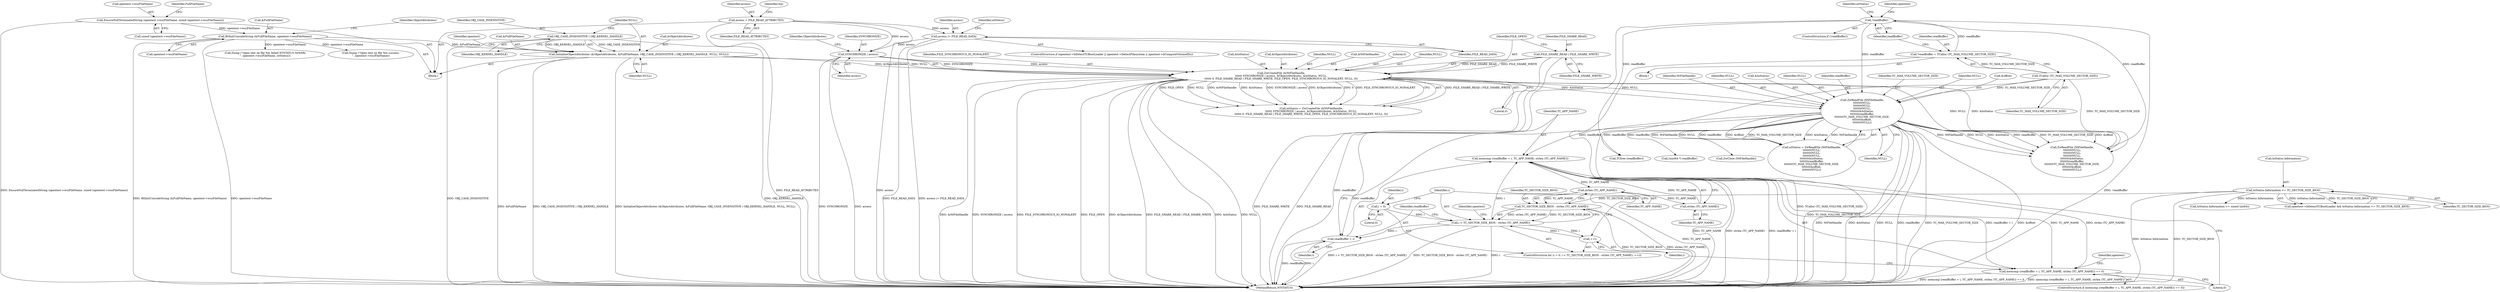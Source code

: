 digraph "0_VeraCrypt_f30f9339c9a0b9bbcc6f5ad38804af39db1f479e@API" {
"1000551" [label="(Call,memcmp (readBuffer + i, TC_APP_NAME, strlen (TC_APP_NAME)))"];
"1000508" [label="(Call,ZwReadFile (NtFileHandle,\n\t\t\t\t\t\t\t\tNULL,\n\t\t\t\t\t\t\t\tNULL,\n\t\t\t\t\t\t\t\tNULL,\n\t\t\t\t\t\t\t\t&IoStatus,\n\t\t\t\t\t\t\t\treadBuffer,\n\t\t\t\t\t\t\t\tTC_MAX_VOLUME_SECTOR_SIZE,\n\t\t\t\t\t\t\t\t&offset,\n\t\t\t\t\t\t\t\tNULL))"];
"1000414" [label="(Call,ZwCreateFile (&NtFileHandle,\n\t\t\t\t\t\t SYNCHRONIZE | access, &ObjectAttributes, &IoStatus, NULL,\n\t\t\t\t\t\t 0, FILE_SHARE_READ | FILE_SHARE_WRITE, FILE_OPEN, FILE_SYNCHRONOUS_IO_NONALERT, NULL, 0))"];
"1000417" [label="(Call,SYNCHRONIZE | access)"];
"1000409" [label="(Call,access |= FILE_READ_DATA)"];
"1000362" [label="(Call,access = FILE_READ_ATTRIBUTES)"];
"1000387" [label="(Call,InitializeObjectAttributes (&ObjectAttributes, &FullFileName, OBJ_CASE_INSENSITIVE | OBJ_KERNEL_HANDLE, NULL, NULL))"];
"1000381" [label="(Call,RtlInitUnicodeString (&FullFileName, opentest->wszFileName))"];
"1000373" [label="(Call,EnsureNullTerminatedString (opentest->wszFileName, sizeof (opentest->wszFileName)))"];
"1000392" [label="(Call,OBJ_CASE_INSENSITIVE | OBJ_KERNEL_HANDLE)"];
"1000426" [label="(Call,FILE_SHARE_READ | FILE_SHARE_WRITE)"];
"1000484" [label="(Call,!readBuffer)"];
"1000479" [label="(Call,*readBuffer = TCalloc (TC_MAX_VOLUME_SECTOR_SIZE))"];
"1000481" [label="(Call,TCalloc (TC_MAX_VOLUME_SECTOR_SIZE))"];
"1000540" [label="(Call,i < TC_SECTOR_SIZE_BIOS - strlen (TC_APP_NAME))"];
"1000546" [label="(Call,++i)"];
"1000537" [label="(Call,i = 0)"];
"1000542" [label="(Call,TC_SECTOR_SIZE_BIOS - strlen (TC_APP_NAME))"];
"1000530" [label="(Call,IoStatus.Information >= TC_SECTOR_SIZE_BIOS)"];
"1000544" [label="(Call,strlen (TC_APP_NAME))"];
"1000551" [label="(Call,memcmp (readBuffer + i, TC_APP_NAME, strlen (TC_APP_NAME)))"];
"1000556" [label="(Call,strlen (TC_APP_NAME))"];
"1000550" [label="(Call,memcmp (readBuffer + i, TC_APP_NAME, strlen (TC_APP_NAME)) == 0)"];
"1000552" [label="(Call,readBuffer + i)"];
"1000539" [label="(Literal,0)"];
"1000516" [label="(Identifier,TC_MAX_VOLUME_SECTOR_SIZE)"];
"1000660" [label="(Call,ZwReadFile (NtFileHandle,\n\t\t\t\t\t\t\t\tNULL,\n\t\t\t\t\t\t\t\tNULL,\n\t\t\t\t\t\t\t\tNULL,\n\t\t\t\t\t\t\t\t&IoStatus,\n\t\t\t\t\t\t\t\treadBuffer,\n\t\t\t\t\t\t\t\tTC_MAX_VOLUME_SECTOR_SIZE,\n\t\t\t\t\t\t\t\t&offset,\n\t\t\t\t\t\t\t\tNULL))"];
"1000417" [label="(Call,SYNCHRONIZE | access)"];
"1000413" [label="(Identifier,ntStatus)"];
"1000419" [label="(Identifier,access)"];
"1000422" [label="(Call,&IoStatus)"];
"1000569" [label="(Identifier,opentest)"];
"1000382" [label="(Call,&FullFileName)"];
"1000364" [label="(Identifier,FILE_READ_ATTRIBUTES)"];
"1000374" [label="(Call,opentest->wszFileName)"];
"1000428" [label="(Identifier,FILE_SHARE_WRITE)"];
"1000702" [label="(Call,Dump (\"Open test on file %ls failed NTSTATUS 0x%08x\n\", opentest->wszFileName, ntStatus))"];
"1000420" [label="(Call,&ObjectAttributes)"];
"1000410" [label="(Identifier,access)"];
"1000373" [label="(Call,EnsureNullTerminatedString (opentest->wszFileName, sizeof (opentest->wszFileName)))"];
"1000512" [label="(Identifier,NULL)"];
"1000517" [label="(Call,&offset)"];
"1000362" [label="(Call,access = FILE_READ_ATTRIBUTES)"];
"1000581" [label="(Call,(uint64 *) readBuffer)"];
"1000488" [label="(Identifier,ntStatus)"];
"1000546" [label="(Call,++i)"];
"1000431" [label="(Identifier,NULL)"];
"1000571" [label="(Call,IoStatus.Information >= sizeof (int64))"];
"1000483" [label="(ControlStructure,if (!readBuffer))"];
"1000551" [label="(Call,memcmp (readBuffer + i, TC_APP_NAME, strlen (TC_APP_NAME)))"];
"1000421" [label="(Identifier,ObjectAttributes)"];
"1000540" [label="(Call,i < TC_SECTOR_SIZE_BIOS - strlen (TC_APP_NAME))"];
"1000554" [label="(Identifier,i)"];
"1000418" [label="(Identifier,SYNCHRONIZE)"];
"1000508" [label="(Call,ZwReadFile (NtFileHandle,\n\t\t\t\t\t\t\t\tNULL,\n\t\t\t\t\t\t\t\tNULL,\n\t\t\t\t\t\t\t\tNULL,\n\t\t\t\t\t\t\t\t&IoStatus,\n\t\t\t\t\t\t\t\treadBuffer,\n\t\t\t\t\t\t\t\tTC_MAX_VOLUME_SECTOR_SIZE,\n\t\t\t\t\t\t\t\t&offset,\n\t\t\t\t\t\t\t\tNULL))"];
"1000393" [label="(Identifier,OBJ_CASE_INSENSITIVE)"];
"1000693" [label="(Call,ZwClose (NtFileHandle))"];
"1000526" [label="(Call,opentest->bDetectTCBootLoader && IoStatus.Information >= TC_SECTOR_SIZE_BIOS)"];
"1000383" [label="(Identifier,FullFileName)"];
"1000506" [label="(Call,ntStatus = ZwReadFile (NtFileHandle,\n\t\t\t\t\t\t\t\tNULL,\n\t\t\t\t\t\t\t\tNULL,\n\t\t\t\t\t\t\t\tNULL,\n\t\t\t\t\t\t\t\t&IoStatus,\n\t\t\t\t\t\t\t\treadBuffer,\n\t\t\t\t\t\t\t\tTC_MAX_VOLUME_SECTOR_SIZE,\n\t\t\t\t\t\t\t\t&offset,\n\t\t\t\t\t\t\t\tNULL))"];
"1000485" [label="(Identifier,readBuffer)"];
"1000388" [label="(Call,&ObjectAttributes)"];
"1000415" [label="(Call,&NtFileHandle)"];
"1000480" [label="(Identifier,readBuffer)"];
"1000536" [label="(ControlStructure,for (i = 0; i < TC_SECTOR_SIZE_BIOS - strlen (TC_APP_NAME); ++i))"];
"1000537" [label="(Call,i = 0)"];
"1000557" [label="(Identifier,TC_APP_NAME)"];
"1000477" [label="(Block,)"];
"1000411" [label="(Identifier,FILE_READ_DATA)"];
"1000394" [label="(Identifier,OBJ_KERNEL_HANDLE)"];
"1000387" [label="(Call,InitializeObjectAttributes (&ObjectAttributes, &FullFileName, OBJ_CASE_INSENSITIVE | OBJ_KERNEL_HANDLE, NULL, NULL))"];
"1000363" [label="(Identifier,access)"];
"1000377" [label="(Call,sizeof (opentest->wszFileName))"];
"1000484" [label="(Call,!readBuffer)"];
"1000429" [label="(Identifier,FILE_OPEN)"];
"1000368" [label="(Identifier,Irp)"];
"1000427" [label="(Identifier,FILE_SHARE_READ)"];
"1000530" [label="(Call,IoStatus.Information >= TC_SECTOR_SIZE_BIOS)"];
"1000414" [label="(Call,ZwCreateFile (&NtFileHandle,\n\t\t\t\t\t\t SYNCHRONIZE | access, &ObjectAttributes, &IoStatus, NULL,\n\t\t\t\t\t\t 0, FILE_SHARE_READ | FILE_SHARE_WRITE, FILE_OPEN, FILE_SYNCHRONOUS_IO_NONALERT, NULL, 0))"];
"1000562" [label="(Identifier,opentest)"];
"1000555" [label="(Identifier,TC_APP_NAME)"];
"1000542" [label="(Call,TC_SECTOR_SIZE_BIOS - strlen (TC_APP_NAME))"];
"1000543" [label="(Identifier,TC_SECTOR_SIZE_BIOS)"];
"1000400" [label="(Identifier,opentest)"];
"1000549" [label="(ControlStructure,if (memcmp (readBuffer + i, TC_APP_NAME, strlen (TC_APP_NAME)) == 0))"];
"1000531" [label="(Call,IoStatus.Information)"];
"1000425" [label="(Literal,0)"];
"1000381" [label="(Call,RtlInitUnicodeString (&FullFileName, opentest->wszFileName))"];
"1000509" [label="(Identifier,NtFileHandle)"];
"1000395" [label="(Identifier,NULL)"];
"1000511" [label="(Identifier,NULL)"];
"1000481" [label="(Call,TCalloc (TC_MAX_VOLUME_SECTOR_SIZE))"];
"1000519" [label="(Identifier,NULL)"];
"1000552" [label="(Call,readBuffer + i)"];
"1000544" [label="(Call,strlen (TC_APP_NAME))"];
"1000432" [label="(Literal,0)"];
"1000397" [label="(ControlStructure,if (opentest->bDetectTCBootLoader || opentest->DetectFilesystem || opentest->bComputeVolumeIDs))"];
"1000538" [label="(Identifier,i)"];
"1000695" [label="(Call,Dump (\"Open test on file %ls success.\n\", opentest->wszFileName))"];
"1000482" [label="(Identifier,TC_MAX_VOLUME_SECTOR_SIZE)"];
"1000479" [label="(Call,*readBuffer = TCalloc (TC_MAX_VOLUME_SECTOR_SIZE))"];
"1000513" [label="(Call,&IoStatus)"];
"1000534" [label="(Identifier,TC_SECTOR_SIZE_BIOS)"];
"1000389" [label="(Identifier,ObjectAttributes)"];
"1000495" [label="(Identifier,opentest)"];
"1000547" [label="(Identifier,i)"];
"1000556" [label="(Call,strlen (TC_APP_NAME))"];
"1000510" [label="(Identifier,NULL)"];
"1000558" [label="(Literal,0)"];
"1000515" [label="(Identifier,readBuffer)"];
"1000550" [label="(Call,memcmp (readBuffer + i, TC_APP_NAME, strlen (TC_APP_NAME)) == 0)"];
"1000691" [label="(Call,TCfree (readBuffer))"];
"1000553" [label="(Identifier,readBuffer)"];
"1003125" [label="(MethodReturn,NTSTATUS)"];
"1000424" [label="(Identifier,NULL)"];
"1000384" [label="(Call,opentest->wszFileName)"];
"1000396" [label="(Identifier,NULL)"];
"1000390" [label="(Call,&FullFileName)"];
"1000426" [label="(Call,FILE_SHARE_READ | FILE_SHARE_WRITE)"];
"1000430" [label="(Identifier,FILE_SYNCHRONOUS_IO_NONALERT)"];
"1000545" [label="(Identifier,TC_APP_NAME)"];
"1000541" [label="(Identifier,i)"];
"1000409" [label="(Call,access |= FILE_READ_DATA)"];
"1000345" [label="(Block,)"];
"1000392" [label="(Call,OBJ_CASE_INSENSITIVE | OBJ_KERNEL_HANDLE)"];
"1000412" [label="(Call,ntStatus = ZwCreateFile (&NtFileHandle,\n\t\t\t\t\t\t SYNCHRONIZE | access, &ObjectAttributes, &IoStatus, NULL,\n\t\t\t\t\t\t 0, FILE_SHARE_READ | FILE_SHARE_WRITE, FILE_OPEN, FILE_SYNCHRONOUS_IO_NONALERT, NULL, 0))"];
"1000551" -> "1000550"  [label="AST: "];
"1000551" -> "1000556"  [label="CFG: "];
"1000552" -> "1000551"  [label="AST: "];
"1000555" -> "1000551"  [label="AST: "];
"1000556" -> "1000551"  [label="AST: "];
"1000558" -> "1000551"  [label="CFG: "];
"1000551" -> "1003125"  [label="DDG: TC_APP_NAME"];
"1000551" -> "1003125"  [label="DDG: strlen (TC_APP_NAME)"];
"1000551" -> "1003125"  [label="DDG: readBuffer + i"];
"1000551" -> "1000544"  [label="DDG: TC_APP_NAME"];
"1000551" -> "1000550"  [label="DDG: readBuffer + i"];
"1000551" -> "1000550"  [label="DDG: TC_APP_NAME"];
"1000551" -> "1000550"  [label="DDG: strlen (TC_APP_NAME)"];
"1000508" -> "1000551"  [label="DDG: readBuffer"];
"1000540" -> "1000551"  [label="DDG: i"];
"1000556" -> "1000551"  [label="DDG: TC_APP_NAME"];
"1000508" -> "1000506"  [label="AST: "];
"1000508" -> "1000519"  [label="CFG: "];
"1000509" -> "1000508"  [label="AST: "];
"1000510" -> "1000508"  [label="AST: "];
"1000511" -> "1000508"  [label="AST: "];
"1000512" -> "1000508"  [label="AST: "];
"1000513" -> "1000508"  [label="AST: "];
"1000515" -> "1000508"  [label="AST: "];
"1000516" -> "1000508"  [label="AST: "];
"1000517" -> "1000508"  [label="AST: "];
"1000519" -> "1000508"  [label="AST: "];
"1000506" -> "1000508"  [label="CFG: "];
"1000508" -> "1003125"  [label="DDG: NtFileHandle"];
"1000508" -> "1003125"  [label="DDG: &IoStatus"];
"1000508" -> "1003125"  [label="DDG: NULL"];
"1000508" -> "1003125"  [label="DDG: readBuffer"];
"1000508" -> "1003125"  [label="DDG: TC_MAX_VOLUME_SECTOR_SIZE"];
"1000508" -> "1003125"  [label="DDG: &offset"];
"1000508" -> "1000506"  [label="DDG: NULL"];
"1000508" -> "1000506"  [label="DDG: readBuffer"];
"1000508" -> "1000506"  [label="DDG: &offset"];
"1000508" -> "1000506"  [label="DDG: TC_MAX_VOLUME_SECTOR_SIZE"];
"1000508" -> "1000506"  [label="DDG: &IoStatus"];
"1000508" -> "1000506"  [label="DDG: NtFileHandle"];
"1000414" -> "1000508"  [label="DDG: NULL"];
"1000414" -> "1000508"  [label="DDG: &IoStatus"];
"1000484" -> "1000508"  [label="DDG: readBuffer"];
"1000481" -> "1000508"  [label="DDG: TC_MAX_VOLUME_SECTOR_SIZE"];
"1000508" -> "1000552"  [label="DDG: readBuffer"];
"1000508" -> "1000581"  [label="DDG: readBuffer"];
"1000508" -> "1000660"  [label="DDG: NtFileHandle"];
"1000508" -> "1000660"  [label="DDG: NULL"];
"1000508" -> "1000660"  [label="DDG: &IoStatus"];
"1000508" -> "1000660"  [label="DDG: readBuffer"];
"1000508" -> "1000660"  [label="DDG: TC_MAX_VOLUME_SECTOR_SIZE"];
"1000508" -> "1000660"  [label="DDG: &offset"];
"1000508" -> "1000691"  [label="DDG: readBuffer"];
"1000508" -> "1000693"  [label="DDG: NtFileHandle"];
"1000414" -> "1000412"  [label="AST: "];
"1000414" -> "1000432"  [label="CFG: "];
"1000415" -> "1000414"  [label="AST: "];
"1000417" -> "1000414"  [label="AST: "];
"1000420" -> "1000414"  [label="AST: "];
"1000422" -> "1000414"  [label="AST: "];
"1000424" -> "1000414"  [label="AST: "];
"1000425" -> "1000414"  [label="AST: "];
"1000426" -> "1000414"  [label="AST: "];
"1000429" -> "1000414"  [label="AST: "];
"1000430" -> "1000414"  [label="AST: "];
"1000431" -> "1000414"  [label="AST: "];
"1000432" -> "1000414"  [label="AST: "];
"1000412" -> "1000414"  [label="CFG: "];
"1000414" -> "1003125"  [label="DDG: &ObjectAttributes"];
"1000414" -> "1003125"  [label="DDG: FILE_SHARE_READ | FILE_SHARE_WRITE"];
"1000414" -> "1003125"  [label="DDG: &IoStatus"];
"1000414" -> "1003125"  [label="DDG: NULL"];
"1000414" -> "1003125"  [label="DDG: &NtFileHandle"];
"1000414" -> "1003125"  [label="DDG: SYNCHRONIZE | access"];
"1000414" -> "1003125"  [label="DDG: FILE_SYNCHRONOUS_IO_NONALERT"];
"1000414" -> "1003125"  [label="DDG: FILE_OPEN"];
"1000414" -> "1000412"  [label="DDG: FILE_SHARE_READ | FILE_SHARE_WRITE"];
"1000414" -> "1000412"  [label="DDG: FILE_OPEN"];
"1000414" -> "1000412"  [label="DDG: NULL"];
"1000414" -> "1000412"  [label="DDG: &NtFileHandle"];
"1000414" -> "1000412"  [label="DDG: &IoStatus"];
"1000414" -> "1000412"  [label="DDG: SYNCHRONIZE | access"];
"1000414" -> "1000412"  [label="DDG: &ObjectAttributes"];
"1000414" -> "1000412"  [label="DDG: 0"];
"1000414" -> "1000412"  [label="DDG: FILE_SYNCHRONOUS_IO_NONALERT"];
"1000417" -> "1000414"  [label="DDG: SYNCHRONIZE"];
"1000417" -> "1000414"  [label="DDG: access"];
"1000387" -> "1000414"  [label="DDG: &ObjectAttributes"];
"1000387" -> "1000414"  [label="DDG: NULL"];
"1000426" -> "1000414"  [label="DDG: FILE_SHARE_READ"];
"1000426" -> "1000414"  [label="DDG: FILE_SHARE_WRITE"];
"1000414" -> "1000660"  [label="DDG: NULL"];
"1000414" -> "1000660"  [label="DDG: &IoStatus"];
"1000417" -> "1000419"  [label="CFG: "];
"1000418" -> "1000417"  [label="AST: "];
"1000419" -> "1000417"  [label="AST: "];
"1000421" -> "1000417"  [label="CFG: "];
"1000417" -> "1003125"  [label="DDG: SYNCHRONIZE"];
"1000417" -> "1003125"  [label="DDG: access"];
"1000409" -> "1000417"  [label="DDG: access"];
"1000362" -> "1000417"  [label="DDG: access"];
"1000409" -> "1000397"  [label="AST: "];
"1000409" -> "1000411"  [label="CFG: "];
"1000410" -> "1000409"  [label="AST: "];
"1000411" -> "1000409"  [label="AST: "];
"1000413" -> "1000409"  [label="CFG: "];
"1000409" -> "1003125"  [label="DDG: FILE_READ_DATA"];
"1000409" -> "1003125"  [label="DDG: access |= FILE_READ_DATA"];
"1000362" -> "1000409"  [label="DDG: access"];
"1000362" -> "1000345"  [label="AST: "];
"1000362" -> "1000364"  [label="CFG: "];
"1000363" -> "1000362"  [label="AST: "];
"1000364" -> "1000362"  [label="AST: "];
"1000368" -> "1000362"  [label="CFG: "];
"1000362" -> "1003125"  [label="DDG: FILE_READ_ATTRIBUTES"];
"1000362" -> "1003125"  [label="DDG: access"];
"1000387" -> "1000345"  [label="AST: "];
"1000387" -> "1000396"  [label="CFG: "];
"1000388" -> "1000387"  [label="AST: "];
"1000390" -> "1000387"  [label="AST: "];
"1000392" -> "1000387"  [label="AST: "];
"1000395" -> "1000387"  [label="AST: "];
"1000396" -> "1000387"  [label="AST: "];
"1000400" -> "1000387"  [label="CFG: "];
"1000387" -> "1003125"  [label="DDG: OBJ_CASE_INSENSITIVE | OBJ_KERNEL_HANDLE"];
"1000387" -> "1003125"  [label="DDG: InitializeObjectAttributes (&ObjectAttributes, &FullFileName, OBJ_CASE_INSENSITIVE | OBJ_KERNEL_HANDLE, NULL, NULL)"];
"1000387" -> "1003125"  [label="DDG: &FullFileName"];
"1000381" -> "1000387"  [label="DDG: &FullFileName"];
"1000392" -> "1000387"  [label="DDG: OBJ_CASE_INSENSITIVE"];
"1000392" -> "1000387"  [label="DDG: OBJ_KERNEL_HANDLE"];
"1000381" -> "1000345"  [label="AST: "];
"1000381" -> "1000384"  [label="CFG: "];
"1000382" -> "1000381"  [label="AST: "];
"1000384" -> "1000381"  [label="AST: "];
"1000389" -> "1000381"  [label="CFG: "];
"1000381" -> "1003125"  [label="DDG: opentest->wszFileName"];
"1000381" -> "1003125"  [label="DDG: RtlInitUnicodeString (&FullFileName, opentest->wszFileName)"];
"1000373" -> "1000381"  [label="DDG: opentest->wszFileName"];
"1000381" -> "1000695"  [label="DDG: opentest->wszFileName"];
"1000381" -> "1000702"  [label="DDG: opentest->wszFileName"];
"1000373" -> "1000345"  [label="AST: "];
"1000373" -> "1000377"  [label="CFG: "];
"1000374" -> "1000373"  [label="AST: "];
"1000377" -> "1000373"  [label="AST: "];
"1000383" -> "1000373"  [label="CFG: "];
"1000373" -> "1003125"  [label="DDG: EnsureNullTerminatedString (opentest->wszFileName, sizeof (opentest->wszFileName))"];
"1000392" -> "1000394"  [label="CFG: "];
"1000393" -> "1000392"  [label="AST: "];
"1000394" -> "1000392"  [label="AST: "];
"1000395" -> "1000392"  [label="CFG: "];
"1000392" -> "1003125"  [label="DDG: OBJ_KERNEL_HANDLE"];
"1000392" -> "1003125"  [label="DDG: OBJ_CASE_INSENSITIVE"];
"1000426" -> "1000428"  [label="CFG: "];
"1000427" -> "1000426"  [label="AST: "];
"1000428" -> "1000426"  [label="AST: "];
"1000429" -> "1000426"  [label="CFG: "];
"1000426" -> "1003125"  [label="DDG: FILE_SHARE_WRITE"];
"1000426" -> "1003125"  [label="DDG: FILE_SHARE_READ"];
"1000484" -> "1000483"  [label="AST: "];
"1000484" -> "1000485"  [label="CFG: "];
"1000485" -> "1000484"  [label="AST: "];
"1000488" -> "1000484"  [label="CFG: "];
"1000495" -> "1000484"  [label="CFG: "];
"1000484" -> "1003125"  [label="DDG: readBuffer"];
"1000484" -> "1003125"  [label="DDG: !readBuffer"];
"1000479" -> "1000484"  [label="DDG: readBuffer"];
"1000484" -> "1000660"  [label="DDG: readBuffer"];
"1000484" -> "1000691"  [label="DDG: readBuffer"];
"1000479" -> "1000477"  [label="AST: "];
"1000479" -> "1000481"  [label="CFG: "];
"1000480" -> "1000479"  [label="AST: "];
"1000481" -> "1000479"  [label="AST: "];
"1000485" -> "1000479"  [label="CFG: "];
"1000479" -> "1003125"  [label="DDG: TCalloc (TC_MAX_VOLUME_SECTOR_SIZE)"];
"1000481" -> "1000479"  [label="DDG: TC_MAX_VOLUME_SECTOR_SIZE"];
"1000481" -> "1000482"  [label="CFG: "];
"1000482" -> "1000481"  [label="AST: "];
"1000481" -> "1003125"  [label="DDG: TC_MAX_VOLUME_SECTOR_SIZE"];
"1000481" -> "1000660"  [label="DDG: TC_MAX_VOLUME_SECTOR_SIZE"];
"1000540" -> "1000536"  [label="AST: "];
"1000540" -> "1000542"  [label="CFG: "];
"1000541" -> "1000540"  [label="AST: "];
"1000542" -> "1000540"  [label="AST: "];
"1000553" -> "1000540"  [label="CFG: "];
"1000569" -> "1000540"  [label="CFG: "];
"1000540" -> "1003125"  [label="DDG: i < TC_SECTOR_SIZE_BIOS - strlen (TC_APP_NAME)"];
"1000540" -> "1003125"  [label="DDG: TC_SECTOR_SIZE_BIOS - strlen (TC_APP_NAME)"];
"1000540" -> "1003125"  [label="DDG: i"];
"1000546" -> "1000540"  [label="DDG: i"];
"1000537" -> "1000540"  [label="DDG: i"];
"1000542" -> "1000540"  [label="DDG: TC_SECTOR_SIZE_BIOS"];
"1000542" -> "1000540"  [label="DDG: strlen (TC_APP_NAME)"];
"1000540" -> "1000546"  [label="DDG: i"];
"1000540" -> "1000552"  [label="DDG: i"];
"1000546" -> "1000536"  [label="AST: "];
"1000546" -> "1000547"  [label="CFG: "];
"1000547" -> "1000546"  [label="AST: "];
"1000541" -> "1000546"  [label="CFG: "];
"1000537" -> "1000536"  [label="AST: "];
"1000537" -> "1000539"  [label="CFG: "];
"1000538" -> "1000537"  [label="AST: "];
"1000539" -> "1000537"  [label="AST: "];
"1000541" -> "1000537"  [label="CFG: "];
"1000542" -> "1000544"  [label="CFG: "];
"1000543" -> "1000542"  [label="AST: "];
"1000544" -> "1000542"  [label="AST: "];
"1000542" -> "1003125"  [label="DDG: TC_SECTOR_SIZE_BIOS"];
"1000542" -> "1003125"  [label="DDG: strlen (TC_APP_NAME)"];
"1000530" -> "1000542"  [label="DDG: TC_SECTOR_SIZE_BIOS"];
"1000544" -> "1000542"  [label="DDG: TC_APP_NAME"];
"1000530" -> "1000526"  [label="AST: "];
"1000530" -> "1000534"  [label="CFG: "];
"1000531" -> "1000530"  [label="AST: "];
"1000534" -> "1000530"  [label="AST: "];
"1000526" -> "1000530"  [label="CFG: "];
"1000530" -> "1003125"  [label="DDG: IoStatus.Information"];
"1000530" -> "1003125"  [label="DDG: TC_SECTOR_SIZE_BIOS"];
"1000530" -> "1000526"  [label="DDG: IoStatus.Information"];
"1000530" -> "1000526"  [label="DDG: TC_SECTOR_SIZE_BIOS"];
"1000530" -> "1000571"  [label="DDG: IoStatus.Information"];
"1000544" -> "1000545"  [label="CFG: "];
"1000545" -> "1000544"  [label="AST: "];
"1000544" -> "1003125"  [label="DDG: TC_APP_NAME"];
"1000544" -> "1000556"  [label="DDG: TC_APP_NAME"];
"1000556" -> "1000557"  [label="CFG: "];
"1000557" -> "1000556"  [label="AST: "];
"1000550" -> "1000549"  [label="AST: "];
"1000550" -> "1000558"  [label="CFG: "];
"1000558" -> "1000550"  [label="AST: "];
"1000562" -> "1000550"  [label="CFG: "];
"1000547" -> "1000550"  [label="CFG: "];
"1000550" -> "1003125"  [label="DDG: memcmp (readBuffer + i, TC_APP_NAME, strlen (TC_APP_NAME)) == 0"];
"1000550" -> "1003125"  [label="DDG: memcmp (readBuffer + i, TC_APP_NAME, strlen (TC_APP_NAME))"];
"1000552" -> "1000554"  [label="CFG: "];
"1000553" -> "1000552"  [label="AST: "];
"1000554" -> "1000552"  [label="AST: "];
"1000555" -> "1000552"  [label="CFG: "];
"1000552" -> "1003125"  [label="DDG: readBuffer"];
"1000552" -> "1003125"  [label="DDG: i"];
}

